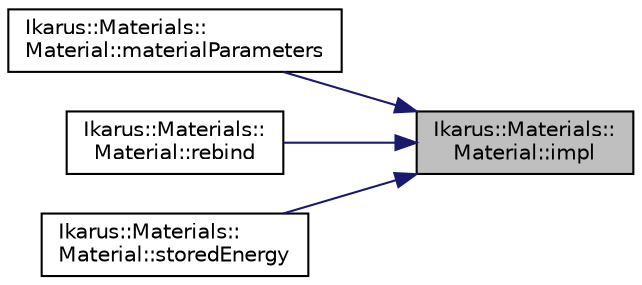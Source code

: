 digraph "Ikarus::Materials::Material::impl"
{
 // LATEX_PDF_SIZE
  edge [fontname="Helvetica",fontsize="10",labelfontname="Helvetica",labelfontsize="10"];
  node [fontname="Helvetica",fontsize="10",shape=record];
  rankdir="RL";
  Node1 [label="Ikarus::Materials::\lMaterial::impl",height=0.2,width=0.4,color="black", fillcolor="grey75", style="filled", fontcolor="black",tooltip="Const accessor to the underlying material (CRTP)."];
  Node1 -> Node2 [dir="back",color="midnightblue",fontsize="10",style="solid",fontname="Helvetica"];
  Node2 [label="Ikarus::Materials::\lMaterial::materialParameters",height=0.2,width=0.4,color="black", fillcolor="white", style="filled",URL="$a01622.html#a0b4a203f259da74328dacbcc405c0c22",tooltip="Returns the material parameters stored in the implemented material."];
  Node1 -> Node3 [dir="back",color="midnightblue",fontsize="10",style="solid",fontname="Helvetica"];
  Node3 [label="Ikarus::Materials::\lMaterial::rebind",height=0.2,width=0.4,color="black", fillcolor="white", style="filled",URL="$a01622.html#a42dd4120574bc25d9bccd1891fc14024",tooltip="Rebind material to a different scalar type."];
  Node1 -> Node4 [dir="back",color="midnightblue",fontsize="10",style="solid",fontname="Helvetica"];
  Node4 [label="Ikarus::Materials::\lMaterial::storedEnergy",height=0.2,width=0.4,color="black", fillcolor="white", style="filled",URL="$a01622.html#a8d6370e3d198662f4222a0b94e2d6703",tooltip="Return the stored potential energy of the material."];
}
